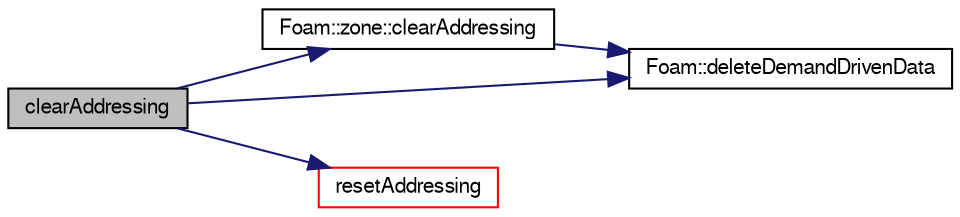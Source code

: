 digraph "clearAddressing"
{
  bgcolor="transparent";
  edge [fontname="FreeSans",fontsize="10",labelfontname="FreeSans",labelfontsize="10"];
  node [fontname="FreeSans",fontsize="10",shape=record];
  rankdir="LR";
  Node2268 [label="clearAddressing",height=0.2,width=0.4,color="black", fillcolor="grey75", style="filled", fontcolor="black"];
  Node2268 -> Node2269 [color="midnightblue",fontsize="10",style="solid",fontname="FreeSans"];
  Node2269 [label="Foam::zone::clearAddressing",height=0.2,width=0.4,color="black",URL="$a27518.html#aac1ee7169044dccb262b78097d6ab1a8",tooltip="Clear addressing. "];
  Node2269 -> Node2270 [color="midnightblue",fontsize="10",style="solid",fontname="FreeSans"];
  Node2270 [label="Foam::deleteDemandDrivenData",height=0.2,width=0.4,color="black",URL="$a21124.html#a676ff999562d389fd174d693e17d230a"];
  Node2268 -> Node2270 [color="midnightblue",fontsize="10",style="solid",fontname="FreeSans"];
  Node2268 -> Node2271 [color="midnightblue",fontsize="10",style="solid",fontname="FreeSans"];
  Node2271 [label="resetAddressing",height=0.2,width=0.4,color="red",URL="$a27510.html#a6b41c4445ebfd1e25c16715d2dd69414",tooltip="Reset addressing and flip map (clearing demand-driven data) "];
}
